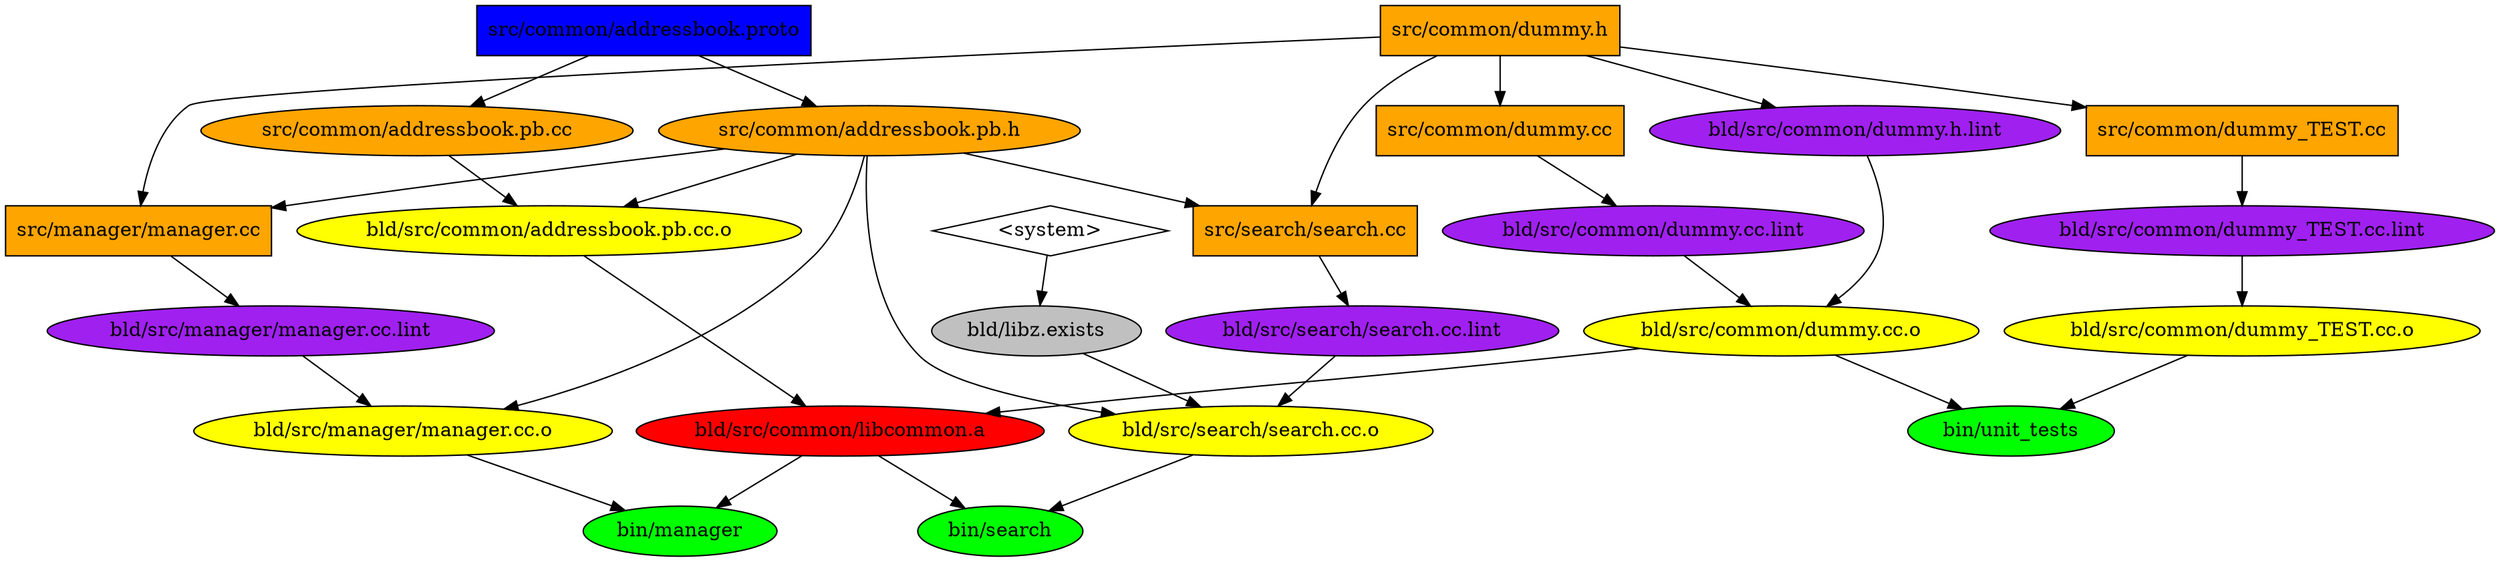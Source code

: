digraph Build {
  "bin/manager" [style=filled, fillcolor=green];
  "bld/src/manager/manager.cc.o" -> "bin/manager";
  "bld/src/common/libcommon.a" -> "bin/manager";
  "bin/search" [style=filled, fillcolor=green];
  "bld/src/search/search.cc.o" -> "bin/search";
  "bld/src/common/libcommon.a" -> "bin/search";
  "bin/unit_tests" [style=filled, fillcolor=green];
  "bld/src/common/libcommon.a" [style=filled, fillcolor=red];
  "bld/src/common/addressbook.pb.cc.o" -> "bld/src/common/libcommon.a";
  "bld/src/common/dummy.cc.o" -> "bld/src/common/libcommon.a";
  "bld/src/common/dummy_TEST.cc.o" -> "bin/unit_tests";
  "bld/src/common/dummy.cc.o" -> "bin/unit_tests";
  "bld/src/manager/manager.cc.o" [style=filled, fillcolor=yellow];
  "src/common/addressbook.pb.h" -> "bld/src/manager/manager.cc.o";
  "bld/src/manager/manager.cc.lint" -> "bld/src/manager/manager.cc.o";
  "bld/src/search/search.cc.o" [style=filled, fillcolor=yellow];
  "src/common/addressbook.pb.h" -> "bld/src/search/search.cc.o";
  "bld/src/search/search.cc.lint" -> "bld/src/search/search.cc.o";
  "bld/libz.exists" -> "bld/src/search/search.cc.o";
  "bld/src/common/addressbook.pb.cc.o" [style=filled, fillcolor=yellow];
  "src/common/addressbook.pb.cc" -> "bld/src/common/addressbook.pb.cc.o";
  "src/common/addressbook.pb.h" -> "bld/src/common/addressbook.pb.cc.o";
  "bld/src/common/dummy.cc.o" [style=filled, fillcolor=yellow];
  "bld/src/common/dummy.cc.lint" -> "bld/src/common/dummy.cc.o";
  "bld/src/common/dummy.h.lint" -> "bld/src/common/dummy.cc.o";
  "bld/src/common/dummy_TEST.cc.o" [style=filled, fillcolor=yellow];
  "bld/src/common/dummy_TEST.cc.lint" -> "bld/src/common/dummy_TEST.cc.o";
  "bld/src/manager/manager.cc.lint" [style=filled, fillcolor=purple];
  "src/manager/manager.cc" -> "bld/src/manager/manager.cc.lint";
  "bld/src/search/search.cc.lint" [style=filled, fillcolor=purple];
  "src/search/search.cc" -> "bld/src/search/search.cc.lint";
  "bld/src/common/dummy.cc.lint" [style=filled, fillcolor=purple];
  "src/common/dummy.cc" -> "bld/src/common/dummy.cc.lint";
  "bld/src/common/dummy.h.lint" [style=filled, fillcolor=purple];
  "src/common/dummy.h" -> "bld/src/common/dummy.h.lint";
  "bld/src/common/dummy_TEST.cc.lint" [style=filled, fillcolor=purple];
  "src/common/dummy_TEST.cc" -> "bld/src/common/dummy_TEST.cc.lint";
  "src/common/addressbook.pb.cc" [style=filled, fillcolor=orange];
  "src/common/addressbook.proto" -> "src/common/addressbook.pb.cc";
  "src/common/addressbook.pb.h" [style=filled, fillcolor=orange];
  "src/common/addressbook.proto" -> "src/common/addressbook.pb.h";
  "bld/libz.exists" [style=filled, fillcolor=gray];
  "<system>" -> "bld/libz.exists";
  "src/manager/manager.cc" [shape=box, style=filled, fillcolor=orange];
  "src/common/addressbook.pb.h" -> "src/manager/manager.cc";
  "src/common/dummy.h" -> "src/manager/manager.cc";
  "src/search/search.cc" [shape=box, style=filled, fillcolor=orange];
  "src/common/addressbook.pb.h" -> "src/search/search.cc";
  "src/common/dummy.h" -> "src/search/search.cc";
  "src/common/dummy.cc" [shape=box, style=filled, fillcolor=orange];
  "src/common/dummy.h" -> "src/common/dummy.cc";
  "src/common/dummy_TEST.cc" [shape=box, style=filled, fillcolor=orange];
  "src/common/dummy.h" -> "src/common/dummy_TEST.cc";
  "src/common/addressbook.proto" [shape=box, style=filled, fillcolor=blue];
  "src/common/dummy.h" [shape=box, style=filled, fillcolor=orange];
  "<system>" [shape=diamond];
}